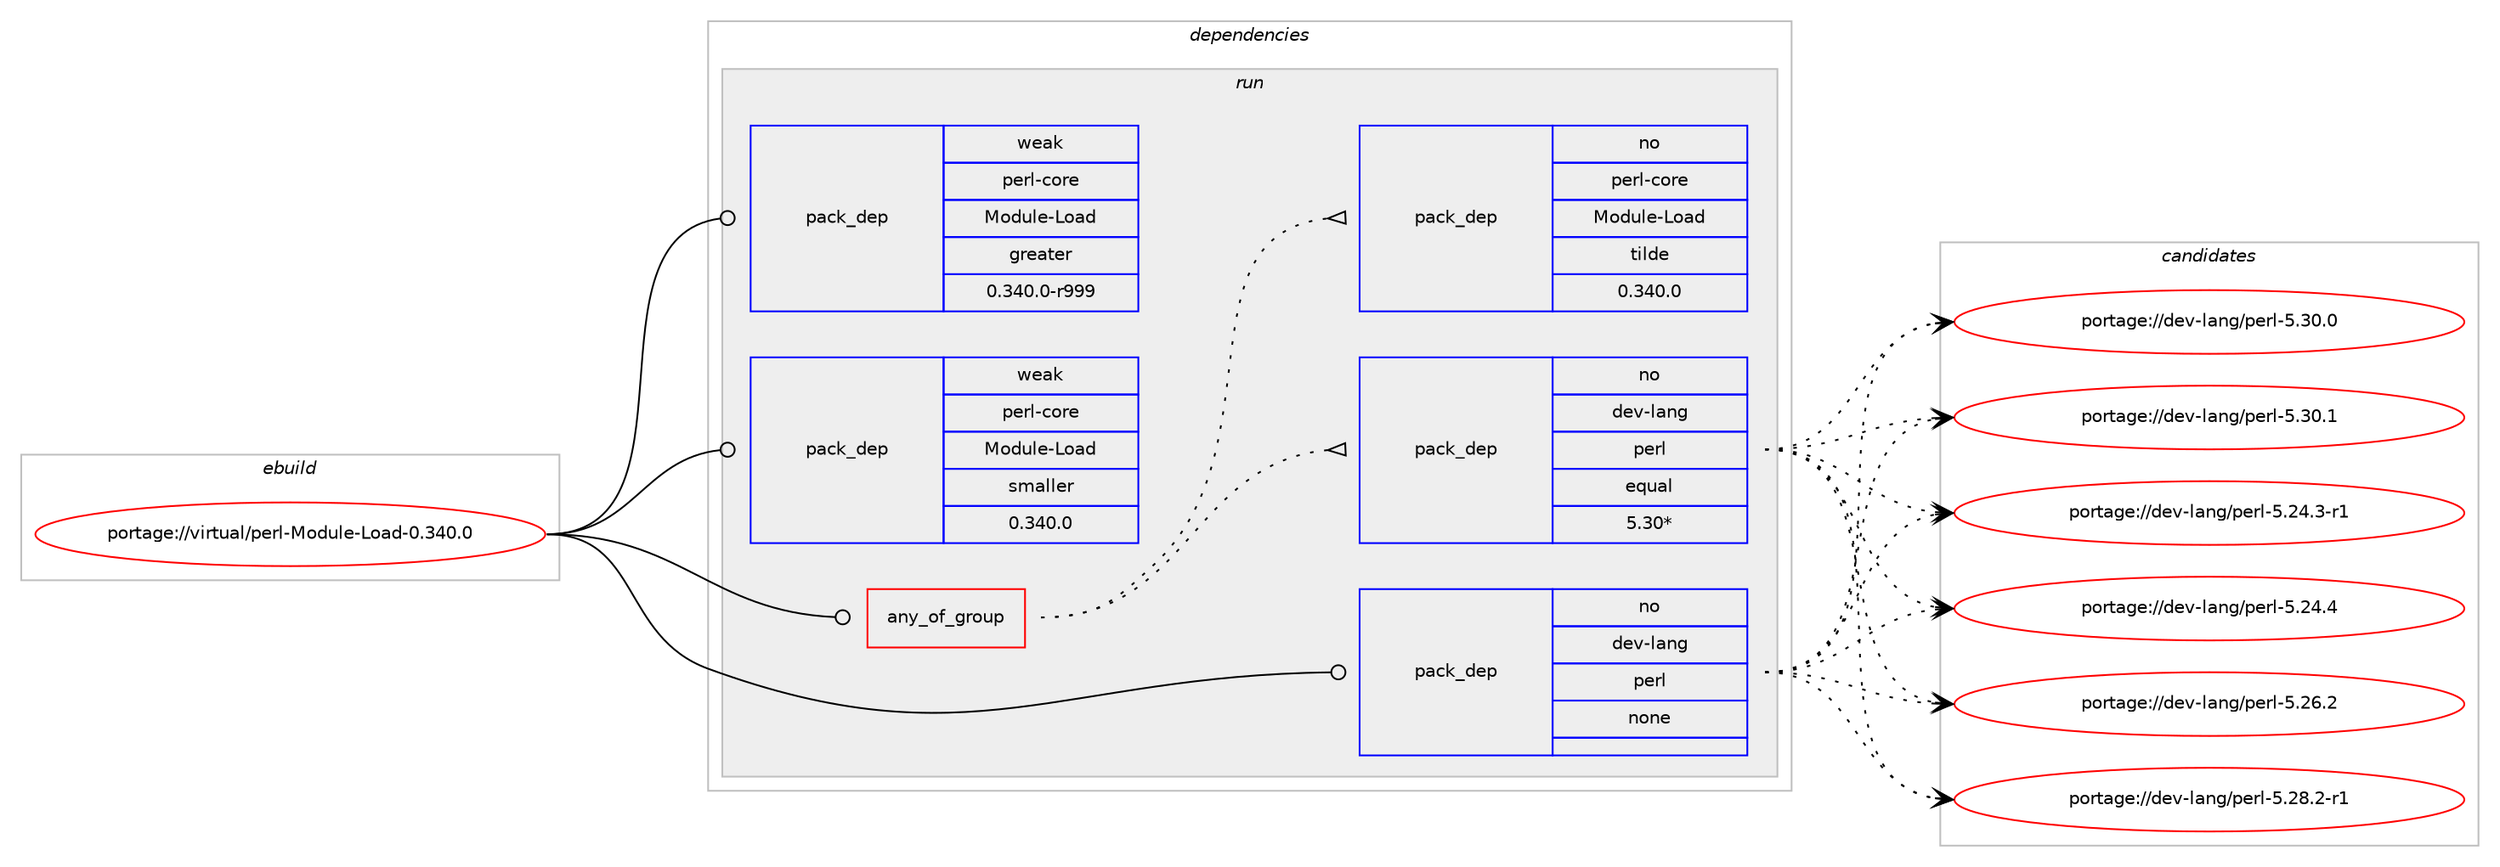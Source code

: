 digraph prolog {

# *************
# Graph options
# *************

newrank=true;
concentrate=true;
compound=true;
graph [rankdir=LR,fontname=Helvetica,fontsize=10,ranksep=1.5];#, ranksep=2.5, nodesep=0.2];
edge  [arrowhead=vee];
node  [fontname=Helvetica,fontsize=10];

# **********
# The ebuild
# **********

subgraph cluster_leftcol {
color=gray;
rank=same;
label=<<i>ebuild</i>>;
id [label="portage://virtual/perl-Module-Load-0.340.0", color=red, width=4, href="../virtual/perl-Module-Load-0.340.0.svg"];
}

# ****************
# The dependencies
# ****************

subgraph cluster_midcol {
color=gray;
label=<<i>dependencies</i>>;
subgraph cluster_compile {
fillcolor="#eeeeee";
style=filled;
label=<<i>compile</i>>;
}
subgraph cluster_compileandrun {
fillcolor="#eeeeee";
style=filled;
label=<<i>compile and run</i>>;
}
subgraph cluster_run {
fillcolor="#eeeeee";
style=filled;
label=<<i>run</i>>;
subgraph any7307 {
dependency435139 [label=<<TABLE BORDER="0" CELLBORDER="1" CELLSPACING="0" CELLPADDING="4"><TR><TD CELLPADDING="10">any_of_group</TD></TR></TABLE>>, shape=none, color=red];subgraph pack322569 {
dependency435140 [label=<<TABLE BORDER="0" CELLBORDER="1" CELLSPACING="0" CELLPADDING="4" WIDTH="220"><TR><TD ROWSPAN="6" CELLPADDING="30">pack_dep</TD></TR><TR><TD WIDTH="110">no</TD></TR><TR><TD>dev-lang</TD></TR><TR><TD>perl</TD></TR><TR><TD>equal</TD></TR><TR><TD>5.30*</TD></TR></TABLE>>, shape=none, color=blue];
}
dependency435139:e -> dependency435140:w [weight=20,style="dotted",arrowhead="oinv"];
subgraph pack322570 {
dependency435141 [label=<<TABLE BORDER="0" CELLBORDER="1" CELLSPACING="0" CELLPADDING="4" WIDTH="220"><TR><TD ROWSPAN="6" CELLPADDING="30">pack_dep</TD></TR><TR><TD WIDTH="110">no</TD></TR><TR><TD>perl-core</TD></TR><TR><TD>Module-Load</TD></TR><TR><TD>tilde</TD></TR><TR><TD>0.340.0</TD></TR></TABLE>>, shape=none, color=blue];
}
dependency435139:e -> dependency435141:w [weight=20,style="dotted",arrowhead="oinv"];
}
id:e -> dependency435139:w [weight=20,style="solid",arrowhead="odot"];
subgraph pack322571 {
dependency435142 [label=<<TABLE BORDER="0" CELLBORDER="1" CELLSPACING="0" CELLPADDING="4" WIDTH="220"><TR><TD ROWSPAN="6" CELLPADDING="30">pack_dep</TD></TR><TR><TD WIDTH="110">no</TD></TR><TR><TD>dev-lang</TD></TR><TR><TD>perl</TD></TR><TR><TD>none</TD></TR><TR><TD></TD></TR></TABLE>>, shape=none, color=blue];
}
id:e -> dependency435142:w [weight=20,style="solid",arrowhead="odot"];
subgraph pack322572 {
dependency435143 [label=<<TABLE BORDER="0" CELLBORDER="1" CELLSPACING="0" CELLPADDING="4" WIDTH="220"><TR><TD ROWSPAN="6" CELLPADDING="30">pack_dep</TD></TR><TR><TD WIDTH="110">weak</TD></TR><TR><TD>perl-core</TD></TR><TR><TD>Module-Load</TD></TR><TR><TD>greater</TD></TR><TR><TD>0.340.0-r999</TD></TR></TABLE>>, shape=none, color=blue];
}
id:e -> dependency435143:w [weight=20,style="solid",arrowhead="odot"];
subgraph pack322573 {
dependency435144 [label=<<TABLE BORDER="0" CELLBORDER="1" CELLSPACING="0" CELLPADDING="4" WIDTH="220"><TR><TD ROWSPAN="6" CELLPADDING="30">pack_dep</TD></TR><TR><TD WIDTH="110">weak</TD></TR><TR><TD>perl-core</TD></TR><TR><TD>Module-Load</TD></TR><TR><TD>smaller</TD></TR><TR><TD>0.340.0</TD></TR></TABLE>>, shape=none, color=blue];
}
id:e -> dependency435144:w [weight=20,style="solid",arrowhead="odot"];
}
}

# **************
# The candidates
# **************

subgraph cluster_choices {
rank=same;
color=gray;
label=<<i>candidates</i>>;

subgraph choice322569 {
color=black;
nodesep=1;
choiceportage100101118451089711010347112101114108455346505246514511449 [label="portage://dev-lang/perl-5.24.3-r1", color=red, width=4,href="../dev-lang/perl-5.24.3-r1.svg"];
choiceportage10010111845108971101034711210111410845534650524652 [label="portage://dev-lang/perl-5.24.4", color=red, width=4,href="../dev-lang/perl-5.24.4.svg"];
choiceportage10010111845108971101034711210111410845534650544650 [label="portage://dev-lang/perl-5.26.2", color=red, width=4,href="../dev-lang/perl-5.26.2.svg"];
choiceportage100101118451089711010347112101114108455346505646504511449 [label="portage://dev-lang/perl-5.28.2-r1", color=red, width=4,href="../dev-lang/perl-5.28.2-r1.svg"];
choiceportage10010111845108971101034711210111410845534651484648 [label="portage://dev-lang/perl-5.30.0", color=red, width=4,href="../dev-lang/perl-5.30.0.svg"];
choiceportage10010111845108971101034711210111410845534651484649 [label="portage://dev-lang/perl-5.30.1", color=red, width=4,href="../dev-lang/perl-5.30.1.svg"];
dependency435140:e -> choiceportage100101118451089711010347112101114108455346505246514511449:w [style=dotted,weight="100"];
dependency435140:e -> choiceportage10010111845108971101034711210111410845534650524652:w [style=dotted,weight="100"];
dependency435140:e -> choiceportage10010111845108971101034711210111410845534650544650:w [style=dotted,weight="100"];
dependency435140:e -> choiceportage100101118451089711010347112101114108455346505646504511449:w [style=dotted,weight="100"];
dependency435140:e -> choiceportage10010111845108971101034711210111410845534651484648:w [style=dotted,weight="100"];
dependency435140:e -> choiceportage10010111845108971101034711210111410845534651484649:w [style=dotted,weight="100"];
}
subgraph choice322570 {
color=black;
nodesep=1;
}
subgraph choice322571 {
color=black;
nodesep=1;
choiceportage100101118451089711010347112101114108455346505246514511449 [label="portage://dev-lang/perl-5.24.3-r1", color=red, width=4,href="../dev-lang/perl-5.24.3-r1.svg"];
choiceportage10010111845108971101034711210111410845534650524652 [label="portage://dev-lang/perl-5.24.4", color=red, width=4,href="../dev-lang/perl-5.24.4.svg"];
choiceportage10010111845108971101034711210111410845534650544650 [label="portage://dev-lang/perl-5.26.2", color=red, width=4,href="../dev-lang/perl-5.26.2.svg"];
choiceportage100101118451089711010347112101114108455346505646504511449 [label="portage://dev-lang/perl-5.28.2-r1", color=red, width=4,href="../dev-lang/perl-5.28.2-r1.svg"];
choiceportage10010111845108971101034711210111410845534651484648 [label="portage://dev-lang/perl-5.30.0", color=red, width=4,href="../dev-lang/perl-5.30.0.svg"];
choiceportage10010111845108971101034711210111410845534651484649 [label="portage://dev-lang/perl-5.30.1", color=red, width=4,href="../dev-lang/perl-5.30.1.svg"];
dependency435142:e -> choiceportage100101118451089711010347112101114108455346505246514511449:w [style=dotted,weight="100"];
dependency435142:e -> choiceportage10010111845108971101034711210111410845534650524652:w [style=dotted,weight="100"];
dependency435142:e -> choiceportage10010111845108971101034711210111410845534650544650:w [style=dotted,weight="100"];
dependency435142:e -> choiceportage100101118451089711010347112101114108455346505646504511449:w [style=dotted,weight="100"];
dependency435142:e -> choiceportage10010111845108971101034711210111410845534651484648:w [style=dotted,weight="100"];
dependency435142:e -> choiceportage10010111845108971101034711210111410845534651484649:w [style=dotted,weight="100"];
}
subgraph choice322572 {
color=black;
nodesep=1;
}
subgraph choice322573 {
color=black;
nodesep=1;
}
}

}
